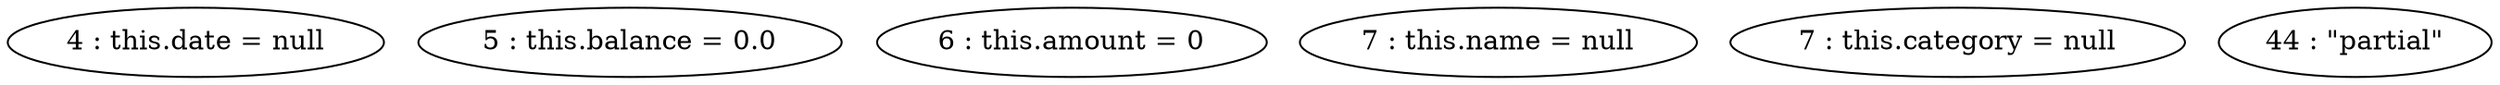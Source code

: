 digraph G {
"4 : this.date = null"
"5 : this.balance = 0.0"
"6 : this.amount = 0"
"7 : this.name = null"
"7 : this.category = null"
"44 : \"partial\""
}